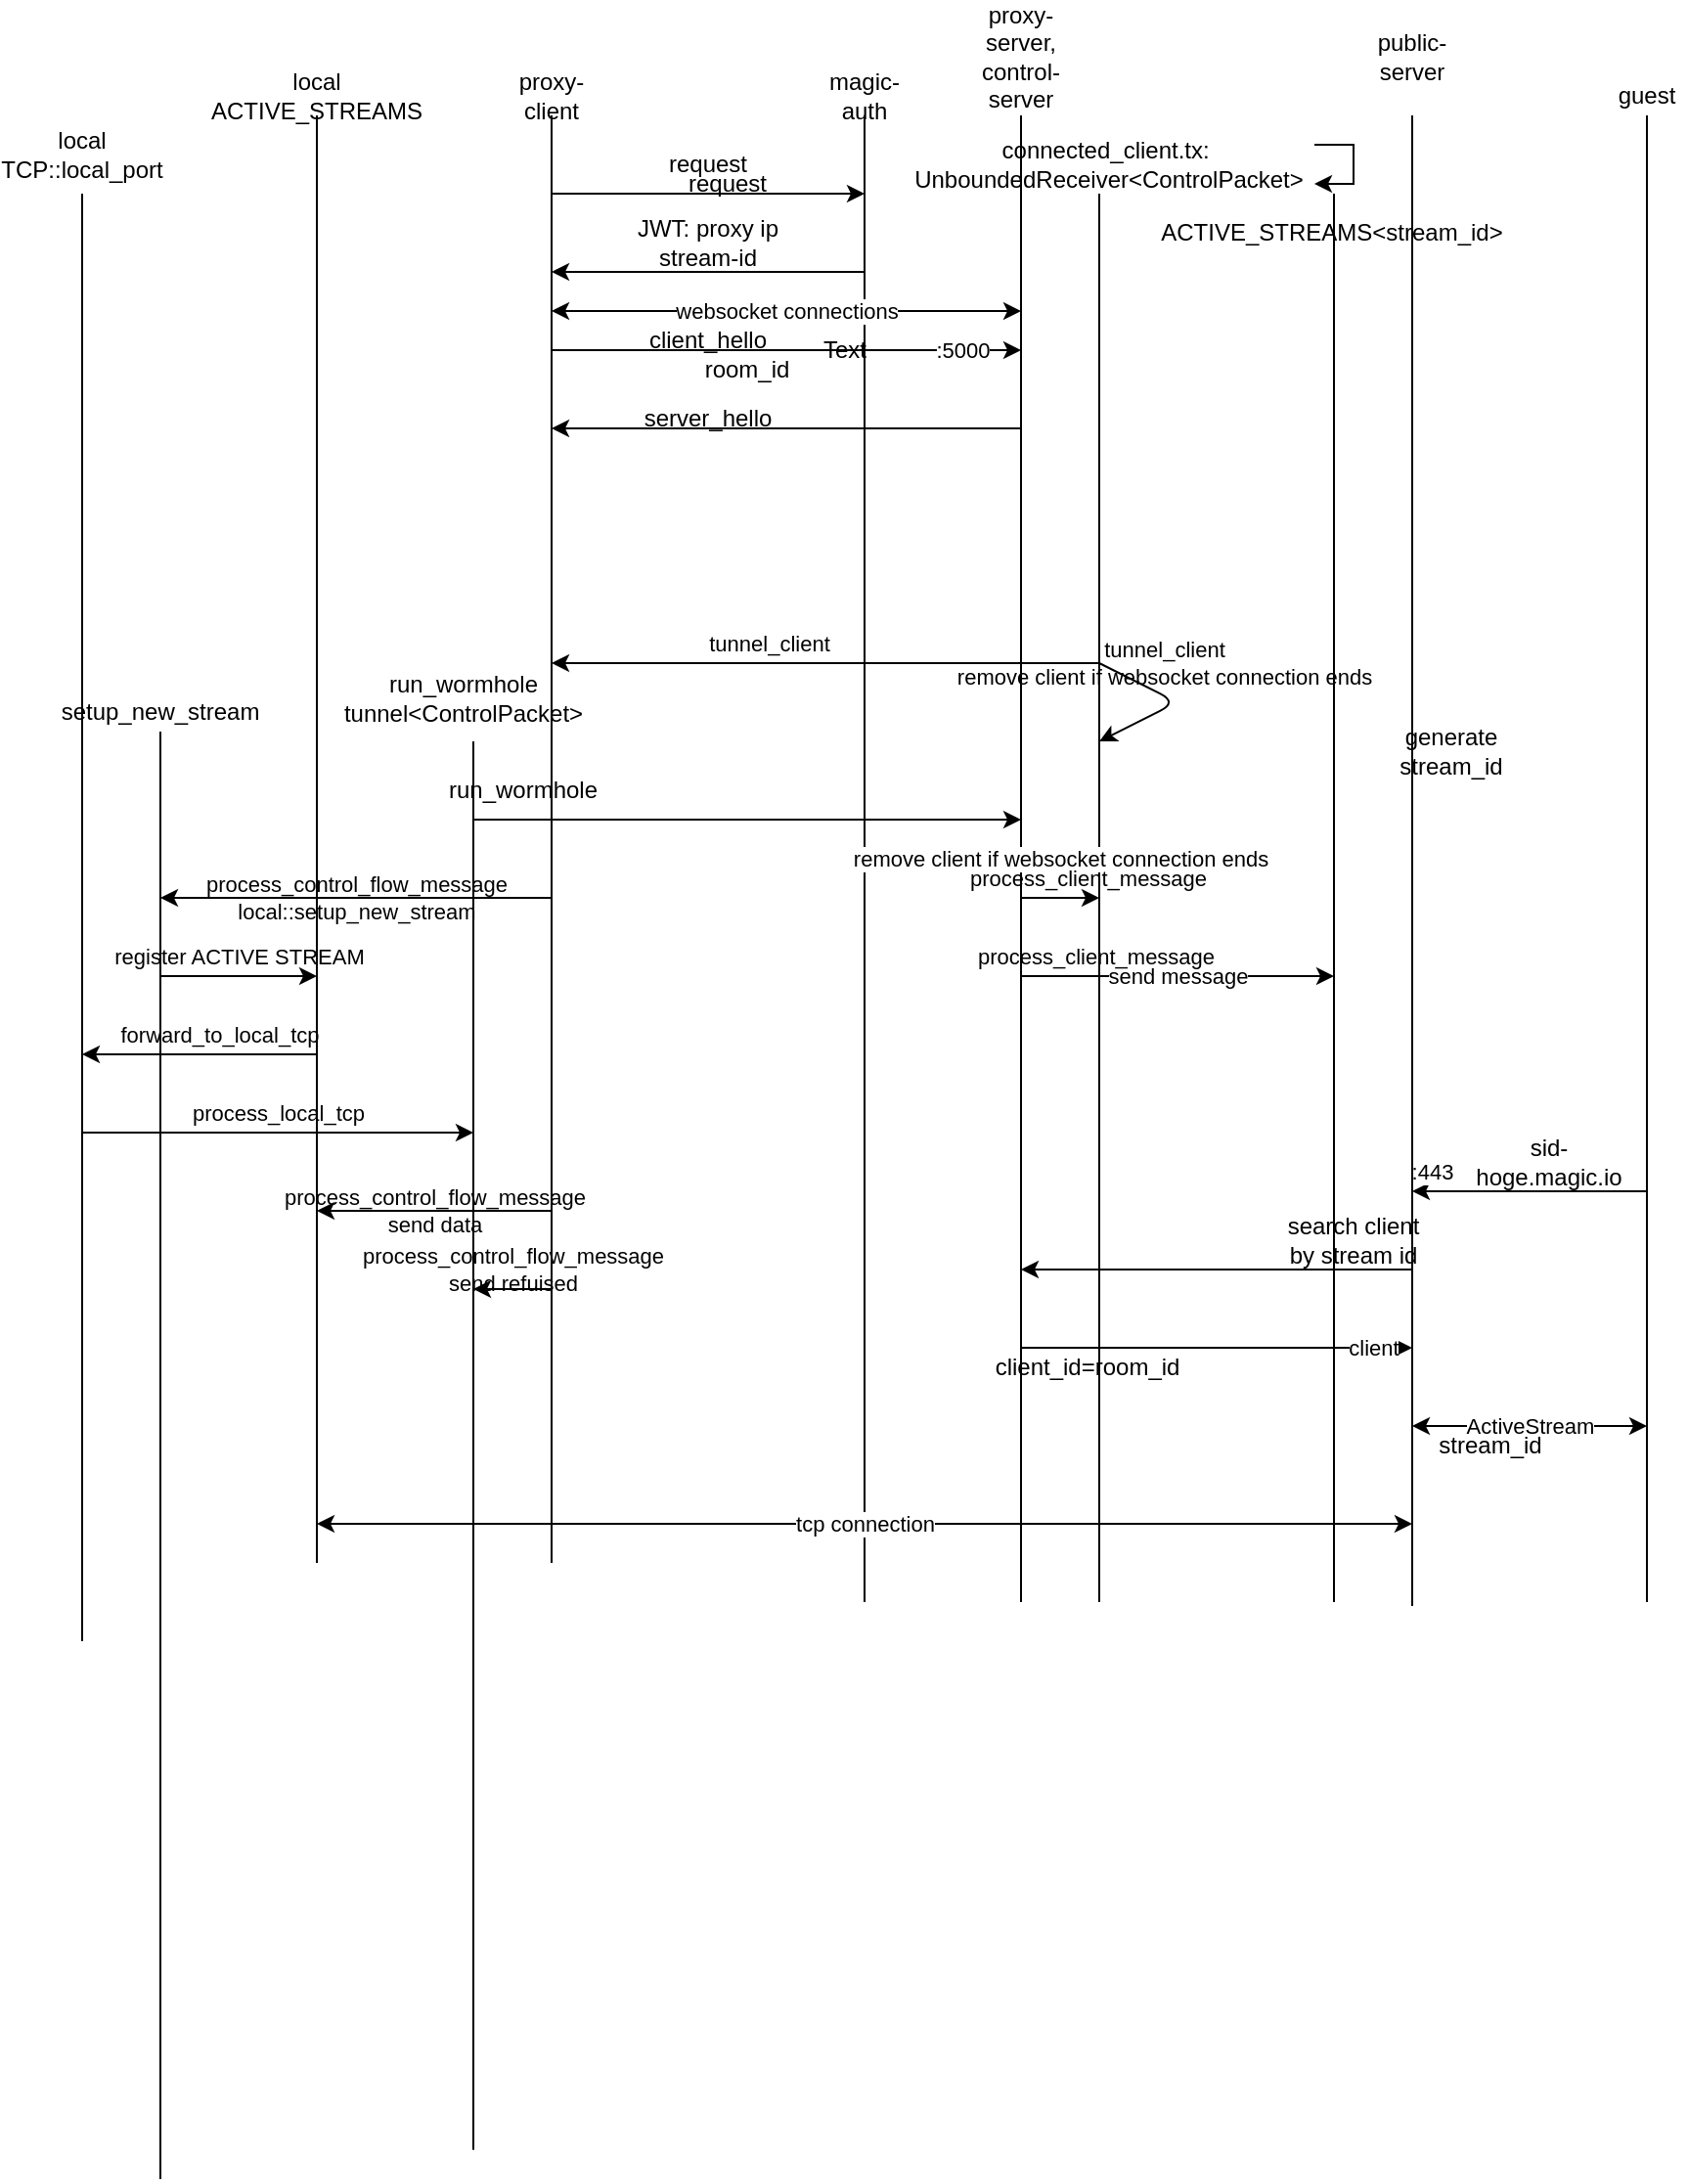 <mxfile scale="5" border="0">
    <diagram id="aZ7mhe26wOjioxZkOJO4" name="Page-1">
        <mxGraphModel dx="1725" dy="489" grid="1" gridSize="10" guides="1" tooltips="1" connect="1" arrows="1" fold="1" page="1" pageScale="1" pageWidth="827" pageHeight="1169" background="#FFFFFF" math="0" shadow="0">
            <root>
                <mxCell id="0"/>
                <mxCell id="1" parent="0"/>
                <mxCell id="3" value="Text" style="text;html=1;strokeColor=none;fillColor=none;align=center;verticalAlign=middle;whiteSpace=wrap;rounded=0;" parent="1" vertex="1">
                    <mxGeometry x="290" y="190" width="40" height="20" as="geometry"/>
                </mxCell>
                <mxCell id="5" value="&lt;font color=&quot;#000000&quot;&gt;proxy-client&lt;/font&gt;" style="text;html=1;strokeColor=none;fillColor=none;align=center;verticalAlign=middle;whiteSpace=wrap;rounded=0;" parent="1" vertex="1">
                    <mxGeometry x="140" y="60" width="40" height="20" as="geometry"/>
                </mxCell>
                <mxCell id="6" value="" style="endArrow=none;html=1;strokeColor=#000000;" parent="1" edge="1">
                    <mxGeometry width="50" height="50" relative="1" as="geometry">
                        <mxPoint x="160" y="820" as="sourcePoint"/>
                        <mxPoint x="160" y="80" as="targetPoint"/>
                    </mxGeometry>
                </mxCell>
                <mxCell id="7" value="" style="endArrow=none;html=1;strokeColor=#000000;" parent="1" edge="1">
                    <mxGeometry width="50" height="50" relative="1" as="geometry">
                        <mxPoint x="400" y="840" as="sourcePoint"/>
                        <mxPoint x="400" y="80" as="targetPoint"/>
                    </mxGeometry>
                </mxCell>
                <mxCell id="8" value="&lt;font color=&quot;#000000&quot;&gt;proxy-server, control-server&lt;/font&gt;" style="text;html=1;strokeColor=none;fillColor=none;align=center;verticalAlign=middle;whiteSpace=wrap;rounded=0;" parent="1" vertex="1">
                    <mxGeometry x="380" y="40" width="40" height="20" as="geometry"/>
                </mxCell>
                <mxCell id="9" value="" style="endArrow=classic;html=1;strokeColor=#000000;" parent="1" edge="1">
                    <mxGeometry width="50" height="50" relative="1" as="geometry">
                        <mxPoint x="160" y="120" as="sourcePoint"/>
                        <mxPoint x="320" y="120" as="targetPoint"/>
                    </mxGeometry>
                </mxCell>
                <mxCell id="10" value="" style="endArrow=none;html=1;strokeColor=#000000;" parent="1" edge="1">
                    <mxGeometry width="50" height="50" relative="1" as="geometry">
                        <mxPoint x="320" y="840" as="sourcePoint"/>
                        <mxPoint x="320" y="80" as="targetPoint"/>
                    </mxGeometry>
                </mxCell>
                <mxCell id="11" value="&lt;font color=&quot;#000000&quot;&gt;magic-auth&lt;/font&gt;" style="text;html=1;strokeColor=none;fillColor=none;align=center;verticalAlign=middle;whiteSpace=wrap;rounded=0;" parent="1" vertex="1">
                    <mxGeometry x="300" y="60" width="40" height="20" as="geometry"/>
                </mxCell>
                <mxCell id="12" value="&lt;font color=&quot;#000000&quot;&gt;request&lt;/font&gt;" style="text;html=1;strokeColor=none;fillColor=none;align=center;verticalAlign=middle;whiteSpace=wrap;rounded=0;" parent="1" vertex="1">
                    <mxGeometry x="220" y="100" width="40" height="10" as="geometry"/>
                </mxCell>
                <mxCell id="13" value="" style="endArrow=classic;html=1;strokeColor=#000000;" parent="1" edge="1">
                    <mxGeometry width="50" height="50" relative="1" as="geometry">
                        <mxPoint x="320" y="160" as="sourcePoint"/>
                        <mxPoint x="160" y="160" as="targetPoint"/>
                    </mxGeometry>
                </mxCell>
                <mxCell id="14" value="&lt;font color=&quot;#000000&quot;&gt;JWT: proxy ip&lt;br&gt;stream-id&lt;br&gt;&lt;/font&gt;" style="text;html=1;strokeColor=none;fillColor=none;align=center;verticalAlign=middle;whiteSpace=wrap;rounded=0;" parent="1" vertex="1">
                    <mxGeometry x="200" y="140" width="80" height="10" as="geometry"/>
                </mxCell>
                <mxCell id="15" value="" style="endArrow=classic;html=1;strokeColor=#000000;" parent="1" edge="1">
                    <mxGeometry width="50" height="50" relative="1" as="geometry">
                        <mxPoint x="160" y="200" as="sourcePoint"/>
                        <mxPoint x="400" y="200" as="targetPoint"/>
                    </mxGeometry>
                </mxCell>
                <mxCell id="31" value=":5000" style="edgeLabel;html=1;align=center;verticalAlign=middle;resizable=0;points=[];fontColor=#000000;labelBackgroundColor=#ffffff;" parent="15" vertex="1" connectable="0">
                    <mxGeometry x="0.856" y="1" relative="1" as="geometry">
                        <mxPoint x="-13" y="1" as="offset"/>
                    </mxGeometry>
                </mxCell>
                <mxCell id="17" value="&lt;font color=&quot;#000000&quot;&gt;client_hello&lt;/font&gt;" style="text;html=1;strokeColor=none;fillColor=none;align=center;verticalAlign=middle;whiteSpace=wrap;rounded=0;" parent="1" vertex="1">
                    <mxGeometry x="200" y="190" width="80" height="10" as="geometry"/>
                </mxCell>
                <mxCell id="20" value="&lt;font&gt;websocket connections&lt;/font&gt;" style="endArrow=classic;startArrow=classic;html=1;strokeColor=#000000;labelBackgroundColor=#ffffff;fontColor=#000000;" parent="1" edge="1">
                    <mxGeometry width="50" height="50" relative="1" as="geometry">
                        <mxPoint x="160" y="180" as="sourcePoint"/>
                        <mxPoint x="400" y="180" as="targetPoint"/>
                    </mxGeometry>
                </mxCell>
                <mxCell id="21" value="" style="endArrow=none;html=1;strokeColor=#000000;" parent="1" edge="1">
                    <mxGeometry width="50" height="50" relative="1" as="geometry">
                        <mxPoint x="40" y="820" as="sourcePoint"/>
                        <mxPoint x="40" y="80" as="targetPoint"/>
                    </mxGeometry>
                </mxCell>
                <mxCell id="23" value="" style="endArrow=none;html=1;strokeColor=#000000;" parent="1" edge="1">
                    <mxGeometry width="50" height="50" relative="1" as="geometry">
                        <mxPoint x="720" y="840" as="sourcePoint"/>
                        <mxPoint x="720" y="80" as="targetPoint"/>
                    </mxGeometry>
                </mxCell>
                <mxCell id="24" value="&lt;font color=&quot;#000000&quot;&gt;guest&lt;/font&gt;" style="text;html=1;strokeColor=none;fillColor=none;align=center;verticalAlign=middle;whiteSpace=wrap;rounded=0;" parent="1" vertex="1">
                    <mxGeometry x="700" y="60" width="40" height="20" as="geometry"/>
                </mxCell>
                <mxCell id="25" value="" style="endArrow=classic;html=1;strokeColor=#000000;" parent="1" edge="1">
                    <mxGeometry width="50" height="50" relative="1" as="geometry">
                        <mxPoint x="720" y="630" as="sourcePoint"/>
                        <mxPoint x="600" y="630" as="targetPoint"/>
                    </mxGeometry>
                </mxCell>
                <mxCell id="33" value=":443" style="edgeLabel;html=1;align=center;verticalAlign=middle;resizable=0;points=[];fontColor=#000000;labelBackgroundColor=#ffffff;" parent="25" vertex="1" connectable="0">
                    <mxGeometry x="0.8" y="-1" relative="1" as="geometry">
                        <mxPoint x="-2" y="-9" as="offset"/>
                    </mxGeometry>
                </mxCell>
                <mxCell id="26" value="&lt;font color=&quot;#000000&quot;&gt;sid-hoge.magic.io&lt;/font&gt;" style="text;html=1;strokeColor=none;fillColor=none;align=center;verticalAlign=middle;whiteSpace=wrap;rounded=0;" parent="1" vertex="1">
                    <mxGeometry x="630" y="610" width="80" height="10" as="geometry"/>
                </mxCell>
                <mxCell id="29" value="&lt;font color=&quot;#000000&quot;&gt;local&lt;br&gt;ACTIVE_STREAMS&lt;br&gt;&lt;/font&gt;" style="text;html=1;strokeColor=none;fillColor=none;align=center;verticalAlign=middle;whiteSpace=wrap;rounded=0;" parent="1" vertex="1">
                    <mxGeometry x="20" y="60" width="40" height="20" as="geometry"/>
                </mxCell>
                <mxCell id="30" value="tcp connection" style="endArrow=classic;startArrow=classic;html=1;strokeColor=#000000;labelBackgroundColor=#ffffff;fontColor=#000000;" parent="1" edge="1">
                    <mxGeometry width="50" height="50" relative="1" as="geometry">
                        <mxPoint x="40" y="800" as="sourcePoint"/>
                        <mxPoint x="600" y="800" as="targetPoint"/>
                    </mxGeometry>
                </mxCell>
                <mxCell id="35" value="" style="endArrow=none;html=1;strokeColor=#000000;" parent="1" edge="1">
                    <mxGeometry width="50" height="50" relative="1" as="geometry">
                        <mxPoint x="600" y="842" as="sourcePoint"/>
                        <mxPoint x="600" y="80" as="targetPoint"/>
                    </mxGeometry>
                </mxCell>
                <mxCell id="36" value="&lt;font color=&quot;#000000&quot;&gt;public-server&lt;/font&gt;" style="text;html=1;strokeColor=none;fillColor=none;align=center;verticalAlign=middle;whiteSpace=wrap;rounded=0;" parent="1" vertex="1">
                    <mxGeometry x="580" y="40" width="40" height="20" as="geometry"/>
                </mxCell>
                <mxCell id="38" value="" style="endArrow=classic;html=1;strokeColor=#000000;" parent="1" edge="1">
                    <mxGeometry width="50" height="50" relative="1" as="geometry">
                        <mxPoint x="600" y="670" as="sourcePoint"/>
                        <mxPoint x="400" y="670" as="targetPoint"/>
                    </mxGeometry>
                </mxCell>
                <mxCell id="40" value="&lt;font color=&quot;#000000&quot;&gt;search client by stream id&lt;/font&gt;" style="text;html=1;strokeColor=none;fillColor=none;align=center;verticalAlign=middle;whiteSpace=wrap;rounded=0;" parent="1" vertex="1">
                    <mxGeometry x="530" y="650" width="80" height="10" as="geometry"/>
                </mxCell>
                <mxCell id="44" value="ActiveStream" style="endArrow=classic;startArrow=classic;html=1;strokeColor=#000000;labelBackgroundColor=#ffffff;fontColor=#000000;" edge="1" parent="1">
                    <mxGeometry width="50" height="50" relative="1" as="geometry">
                        <mxPoint x="600" y="750" as="sourcePoint"/>
                        <mxPoint x="720" y="750" as="targetPoint"/>
                    </mxGeometry>
                </mxCell>
                <mxCell id="45" value="room_id" style="text;html=1;strokeColor=none;fillColor=none;align=center;verticalAlign=middle;whiteSpace=wrap;rounded=0;fontColor=#000000;" vertex="1" parent="1">
                    <mxGeometry x="240" y="200" width="40" height="20" as="geometry"/>
                </mxCell>
                <mxCell id="46" value="client_id=room_id" style="text;html=1;strokeColor=none;fillColor=none;align=center;verticalAlign=middle;whiteSpace=wrap;rounded=0;fontColor=#000000;" vertex="1" parent="1">
                    <mxGeometry x="414" y="710" width="40" height="20" as="geometry"/>
                </mxCell>
                <mxCell id="49" value="" style="endArrow=classic;html=1;strokeColor=#000000;" edge="1" parent="1">
                    <mxGeometry width="50" height="50" relative="1" as="geometry">
                        <mxPoint x="400" y="710" as="sourcePoint"/>
                        <mxPoint x="600" y="710" as="targetPoint"/>
                    </mxGeometry>
                </mxCell>
                <mxCell id="50" value="client" style="edgeLabel;html=1;align=center;verticalAlign=middle;resizable=0;points=[];fontColor=#000000;labelBackgroundColor=#ffffff;" vertex="1" connectable="0" parent="49">
                    <mxGeometry x="0.856" y="1" relative="1" as="geometry">
                        <mxPoint x="-6" y="1" as="offset"/>
                    </mxGeometry>
                </mxCell>
                <mxCell id="51" value="stream_id" style="text;html=1;strokeColor=none;fillColor=none;align=center;verticalAlign=middle;whiteSpace=wrap;rounded=0;fontColor=#000000;" vertex="1" parent="1">
                    <mxGeometry x="620" y="750" width="40" height="20" as="geometry"/>
                </mxCell>
                <mxCell id="52" value="" style="endArrow=classic;html=1;strokeColor=#000000;" edge="1" parent="1">
                    <mxGeometry width="50" height="50" relative="1" as="geometry">
                        <mxPoint x="400" y="240" as="sourcePoint"/>
                        <mxPoint x="160" y="240" as="targetPoint"/>
                    </mxGeometry>
                </mxCell>
                <mxCell id="54" value="&lt;font color=&quot;#000000&quot;&gt;server_hello&lt;/font&gt;" style="text;html=1;strokeColor=none;fillColor=none;align=center;verticalAlign=middle;whiteSpace=wrap;rounded=0;" vertex="1" parent="1">
                    <mxGeometry x="200" y="230" width="80" height="10" as="geometry"/>
                </mxCell>
                <mxCell id="56" value="" style="endArrow=none;html=1;strokeColor=#000000;" edge="1" parent="1">
                    <mxGeometry width="50" height="50" relative="1" as="geometry">
                        <mxPoint x="440" y="840" as="sourcePoint"/>
                        <mxPoint x="440" y="120" as="targetPoint"/>
                    </mxGeometry>
                </mxCell>
                <mxCell id="58" value="&lt;span class=&quot;pl-en&quot; style=&quot;box-sizing: border-box&quot;&gt;connected_client.tx:&amp;nbsp;&lt;br&gt;&lt;span style=&quot;&quot;&gt;UnboundedReceiver&amp;lt;ControlPacket&amp;gt;&lt;/span&gt;&lt;br&gt;&lt;/span&gt;" style="text;html=1;strokeColor=none;fillColor=none;align=center;verticalAlign=middle;whiteSpace=wrap;rounded=0;fontColor=#000000;labelBackgroundColor=none;" vertex="1" parent="1">
                    <mxGeometry x="340" y="87.5" width="210" height="35" as="geometry"/>
                </mxCell>
                <mxCell id="59" value="" style="endArrow=classic;html=1;strokeColor=#000000;labelBackgroundColor=#ffffff;" edge="1" parent="1">
                    <mxGeometry width="50" height="50" relative="1" as="geometry">
                        <mxPoint x="440" y="360" as="sourcePoint"/>
                        <mxPoint x="160" y="360" as="targetPoint"/>
                    </mxGeometry>
                </mxCell>
                <mxCell id="60" value="tunnel_client" style="edgeLabel;html=1;align=center;verticalAlign=middle;resizable=0;points=[];labelBackgroundColor=none;fontColor=#000000;" vertex="1" connectable="0" parent="59">
                    <mxGeometry x="0.207" y="3" relative="1" as="geometry">
                        <mxPoint y="-13" as="offset"/>
                    </mxGeometry>
                </mxCell>
                <mxCell id="61" style="edgeStyle=orthogonalEdgeStyle;rounded=0;orthogonalLoop=1;jettySize=auto;html=1;labelBackgroundColor=#ffffff;fontColor=#000000;" edge="1" parent="1" source="58" target="58">
                    <mxGeometry relative="1" as="geometry"/>
                </mxCell>
                <mxCell id="62" value="&lt;font color=&quot;#000000&quot;&gt;remove client if websocket connection ends&lt;/font&gt;" style="endArrow=classic;html=1;strokeColor=#000000;labelBackgroundColor=#ffffff;" edge="1" parent="1">
                    <mxGeometry y="20" width="50" height="50" relative="1" as="geometry">
                        <mxPoint x="400" y="480" as="sourcePoint"/>
                        <mxPoint x="440" y="480" as="targetPoint"/>
                        <mxPoint as="offset"/>
                    </mxGeometry>
                </mxCell>
                <mxCell id="63" value="process_client_message" style="edgeLabel;html=1;align=center;verticalAlign=middle;resizable=0;points=[];labelBackgroundColor=none;fontColor=#000000;" vertex="1" connectable="0" parent="62">
                    <mxGeometry x="0.207" y="3" relative="1" as="geometry">
                        <mxPoint x="10" y="-7" as="offset"/>
                    </mxGeometry>
                </mxCell>
                <mxCell id="64" value="" style="endArrow=none;html=1;strokeColor=#000000;" edge="1" parent="1">
                    <mxGeometry width="50" height="50" relative="1" as="geometry">
                        <mxPoint x="560" y="840" as="sourcePoint"/>
                        <mxPoint x="560" y="120" as="targetPoint"/>
                    </mxGeometry>
                </mxCell>
                <mxCell id="65" value="&lt;span class=&quot;pl-en&quot; style=&quot;box-sizing: border-box&quot;&gt;ACTIVE_STREAMS&amp;lt;stream_id&amp;gt;&lt;br&gt;&lt;/span&gt;" style="text;html=1;strokeColor=none;fillColor=none;align=center;verticalAlign=middle;whiteSpace=wrap;rounded=0;fontColor=#000000;labelBackgroundColor=none;" vertex="1" parent="1">
                    <mxGeometry x="454" y="122.5" width="210" height="35" as="geometry"/>
                </mxCell>
                <mxCell id="66" value="&lt;font color=&quot;#000000&quot;&gt;send message&lt;/font&gt;" style="endArrow=classic;html=1;strokeColor=#000000;labelBackgroundColor=#ffffff;" edge="1" parent="1">
                    <mxGeometry width="50" height="50" relative="1" as="geometry">
                        <mxPoint x="400" y="520" as="sourcePoint"/>
                        <mxPoint x="560" y="520" as="targetPoint"/>
                    </mxGeometry>
                </mxCell>
                <mxCell id="67" value="process_client_message" style="edgeLabel;html=1;align=center;verticalAlign=middle;resizable=0;points=[];labelBackgroundColor=none;fontColor=#000000;" vertex="1" connectable="0" parent="66">
                    <mxGeometry x="0.207" y="3" relative="1" as="geometry">
                        <mxPoint x="-59" y="-7" as="offset"/>
                    </mxGeometry>
                </mxCell>
                <mxCell id="68" value="" style="endArrow=classic;html=1;strokeColor=#000000;labelBackgroundColor=#ffffff;" edge="1" parent="1">
                    <mxGeometry width="50" height="50" relative="1" as="geometry">
                        <mxPoint x="440" y="360" as="sourcePoint"/>
                        <mxPoint x="440" y="400" as="targetPoint"/>
                        <Array as="points">
                            <mxPoint x="480" y="380"/>
                        </Array>
                    </mxGeometry>
                </mxCell>
                <mxCell id="69" value="tunnel_client&lt;br&gt;remove client if websocket connection ends" style="edgeLabel;html=1;align=center;verticalAlign=middle;resizable=0;points=[];labelBackgroundColor=none;fontColor=#000000;" vertex="1" connectable="0" parent="68">
                    <mxGeometry x="0.207" y="3" relative="1" as="geometry">
                        <mxPoint y="-26.83" as="offset"/>
                    </mxGeometry>
                </mxCell>
                <mxCell id="71" value="" style="endArrow=none;html=1;strokeColor=#000000;" edge="1" parent="1">
                    <mxGeometry width="50" height="50" relative="1" as="geometry">
                        <mxPoint x="120" y="1120" as="sourcePoint"/>
                        <mxPoint x="120" y="400" as="targetPoint"/>
                    </mxGeometry>
                </mxCell>
                <mxCell id="72" value="&lt;span class=&quot;pl-en&quot; style=&quot;box-sizing: border-box&quot;&gt;run_wormhole&lt;br&gt;tunnel&amp;lt;ControlPacket&amp;gt;&lt;br&gt;&lt;/span&gt;" style="text;html=1;strokeColor=none;fillColor=none;align=center;verticalAlign=middle;whiteSpace=wrap;rounded=0;fontColor=#000000;labelBackgroundColor=none;" vertex="1" parent="1">
                    <mxGeometry x="10" y="360" width="210" height="35" as="geometry"/>
                </mxCell>
                <mxCell id="75" value="" style="endArrow=classic;html=1;strokeColor=#000000;" edge="1" parent="1">
                    <mxGeometry width="50" height="50" relative="1" as="geometry">
                        <mxPoint x="120" y="440" as="sourcePoint"/>
                        <mxPoint x="400" y="440" as="targetPoint"/>
                    </mxGeometry>
                </mxCell>
                <mxCell id="77" value="&lt;font color=&quot;#000000&quot;&gt;request&lt;/font&gt;" style="text;html=1;strokeColor=none;fillColor=none;align=center;verticalAlign=middle;whiteSpace=wrap;rounded=0;" vertex="1" parent="1">
                    <mxGeometry x="230" y="110" width="40" height="10" as="geometry"/>
                </mxCell>
                <mxCell id="80" value="process_control_flow_message&lt;br&gt;local::setup_new_stream" style="endArrow=classic;html=1;strokeColor=#000000;labelBackgroundColor=none;fontColor=#000000;" edge="1" parent="1">
                    <mxGeometry width="50" height="50" relative="1" as="geometry">
                        <mxPoint x="160" y="480" as="sourcePoint"/>
                        <mxPoint x="-40" y="480" as="targetPoint"/>
                    </mxGeometry>
                </mxCell>
                <mxCell id="82" value="process_control_flow_message&lt;br&gt;send data" style="endArrow=classic;html=1;strokeColor=#000000;labelBackgroundColor=none;fontColor=#000000;" edge="1" parent="1">
                    <mxGeometry width="50" height="50" relative="1" as="geometry">
                        <mxPoint x="160" y="640" as="sourcePoint"/>
                        <mxPoint x="40" y="640" as="targetPoint"/>
                        <mxPoint as="offset"/>
                    </mxGeometry>
                </mxCell>
                <mxCell id="83" value="process_control_flow_message&lt;br&gt;send refuised" style="endArrow=classic;html=1;strokeColor=#000000;labelBackgroundColor=none;fontColor=#000000;" edge="1" parent="1">
                    <mxGeometry y="-10" width="50" height="50" relative="1" as="geometry">
                        <mxPoint x="160" y="680" as="sourcePoint"/>
                        <mxPoint x="120" y="680" as="targetPoint"/>
                        <mxPoint as="offset"/>
                    </mxGeometry>
                </mxCell>
                <mxCell id="84" value="" style="endArrow=none;html=1;strokeColor=#000000;" edge="1" parent="1">
                    <mxGeometry width="50" height="50" relative="1" as="geometry">
                        <mxPoint x="-80" y="860" as="sourcePoint"/>
                        <mxPoint x="-80" y="120" as="targetPoint"/>
                    </mxGeometry>
                </mxCell>
                <mxCell id="85" value="&lt;font color=&quot;#000000&quot;&gt;local&lt;br&gt;TCP::local_port&lt;br&gt;&lt;/font&gt;" style="text;html=1;strokeColor=none;fillColor=none;align=center;verticalAlign=middle;whiteSpace=wrap;rounded=0;" vertex="1" parent="1">
                    <mxGeometry x="-100" y="90" width="40" height="20" as="geometry"/>
                </mxCell>
                <mxCell id="87" value="" style="endArrow=none;html=1;strokeColor=#000000;" edge="1" parent="1">
                    <mxGeometry width="50" height="50" relative="1" as="geometry">
                        <mxPoint x="-40" y="1135" as="sourcePoint"/>
                        <mxPoint x="-40" y="395" as="targetPoint"/>
                    </mxGeometry>
                </mxCell>
                <mxCell id="88" value="&lt;font color=&quot;#000000&quot;&gt;setup_new_stream&lt;br&gt;&lt;/font&gt;" style="text;html=1;strokeColor=none;fillColor=none;align=center;verticalAlign=middle;whiteSpace=wrap;rounded=0;" vertex="1" parent="1">
                    <mxGeometry x="-60" y="375" width="40" height="20" as="geometry"/>
                </mxCell>
                <mxCell id="90" value="register ACTIVE STREAM" style="endArrow=classic;html=1;strokeColor=#000000;labelBackgroundColor=none;fontColor=#000000;" edge="1" parent="1">
                    <mxGeometry y="10" width="50" height="50" relative="1" as="geometry">
                        <mxPoint x="-40" y="520" as="sourcePoint"/>
                        <mxPoint x="40" y="520" as="targetPoint"/>
                        <mxPoint as="offset"/>
                    </mxGeometry>
                </mxCell>
                <mxCell id="91" value="forward_to_local_tcp" style="endArrow=classic;html=1;strokeColor=#000000;labelBackgroundColor=none;fontColor=#000000;" edge="1" parent="1">
                    <mxGeometry x="-0.167" y="-10" width="50" height="50" relative="1" as="geometry">
                        <mxPoint x="40" y="560" as="sourcePoint"/>
                        <mxPoint x="-80" y="560" as="targetPoint"/>
                        <mxPoint as="offset"/>
                    </mxGeometry>
                </mxCell>
                <mxCell id="93" value="process_local_tcp" style="endArrow=classic;html=1;strokeColor=#000000;labelBackgroundColor=none;fontColor=#000000;" edge="1" parent="1">
                    <mxGeometry y="10" width="50" height="50" relative="1" as="geometry">
                        <mxPoint x="-80" y="600" as="sourcePoint"/>
                        <mxPoint x="120" y="600" as="targetPoint"/>
                        <mxPoint as="offset"/>
                    </mxGeometry>
                </mxCell>
                <mxCell id="94" value="generate stream_id" style="text;html=1;strokeColor=none;fillColor=none;align=center;verticalAlign=middle;whiteSpace=wrap;rounded=0;labelBackgroundColor=none;fontColor=#000000;" vertex="1" parent="1">
                    <mxGeometry x="600" y="395" width="40" height="20" as="geometry"/>
                </mxCell>
                <mxCell id="96" value="run_wormhole" style="text;html=1;align=center;verticalAlign=middle;resizable=0;points=[];autosize=1;fontColor=#000000;" vertex="1" parent="1">
                    <mxGeometry x="100" y="415" width="90" height="20" as="geometry"/>
                </mxCell>
            </root>
        </mxGraphModel>
    </diagram>
</mxfile>